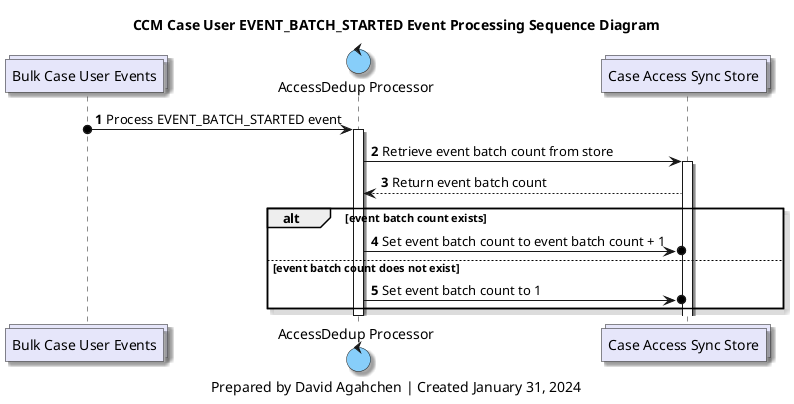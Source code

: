 @startuml
'hide footbox

skinparam Shadowing true
skinparam CollectionsBackgroundColor Lavender
skinparam ControlBackgroundColor LightSkyBlue
skinparam BoundaryBackgroundColor LightGrey

/' 
Available colours
https://plantuml-documentation.readthedocs.io/en/latest/formatting/color-names.html
'/

collections bulk_case_users_topic as "Bulk Case User Events"
control accessdedup_processor as "AccessDedup Processor"
collections case_access_sync_store as "Case Access Sync Store"

title
CCM Case User EVENT_BATCH_STARTED Event Processing Sequence Diagram
end title

autonumber

bulk_case_users_topic o-> accessdedup_processor : Process EVENT_BATCH_STARTED event

activate accessdedup_processor

accessdedup_processor -> case_access_sync_store : Retrieve event batch count from store
activate case_access_sync_store
case_access_sync_store --> accessdedup_processor : Return event batch count

alt event batch count exists
    accessdedup_processor ->o case_access_sync_store : Set event batch count to event batch count + 1
else event batch count does not exist
    accessdedup_processor ->o case_access_sync_store : Set event batch count to 1
end

deactivate accessdedup_processor

caption
Prepared by David Agahchen | Created January 31, 2024
end caption
@enduml